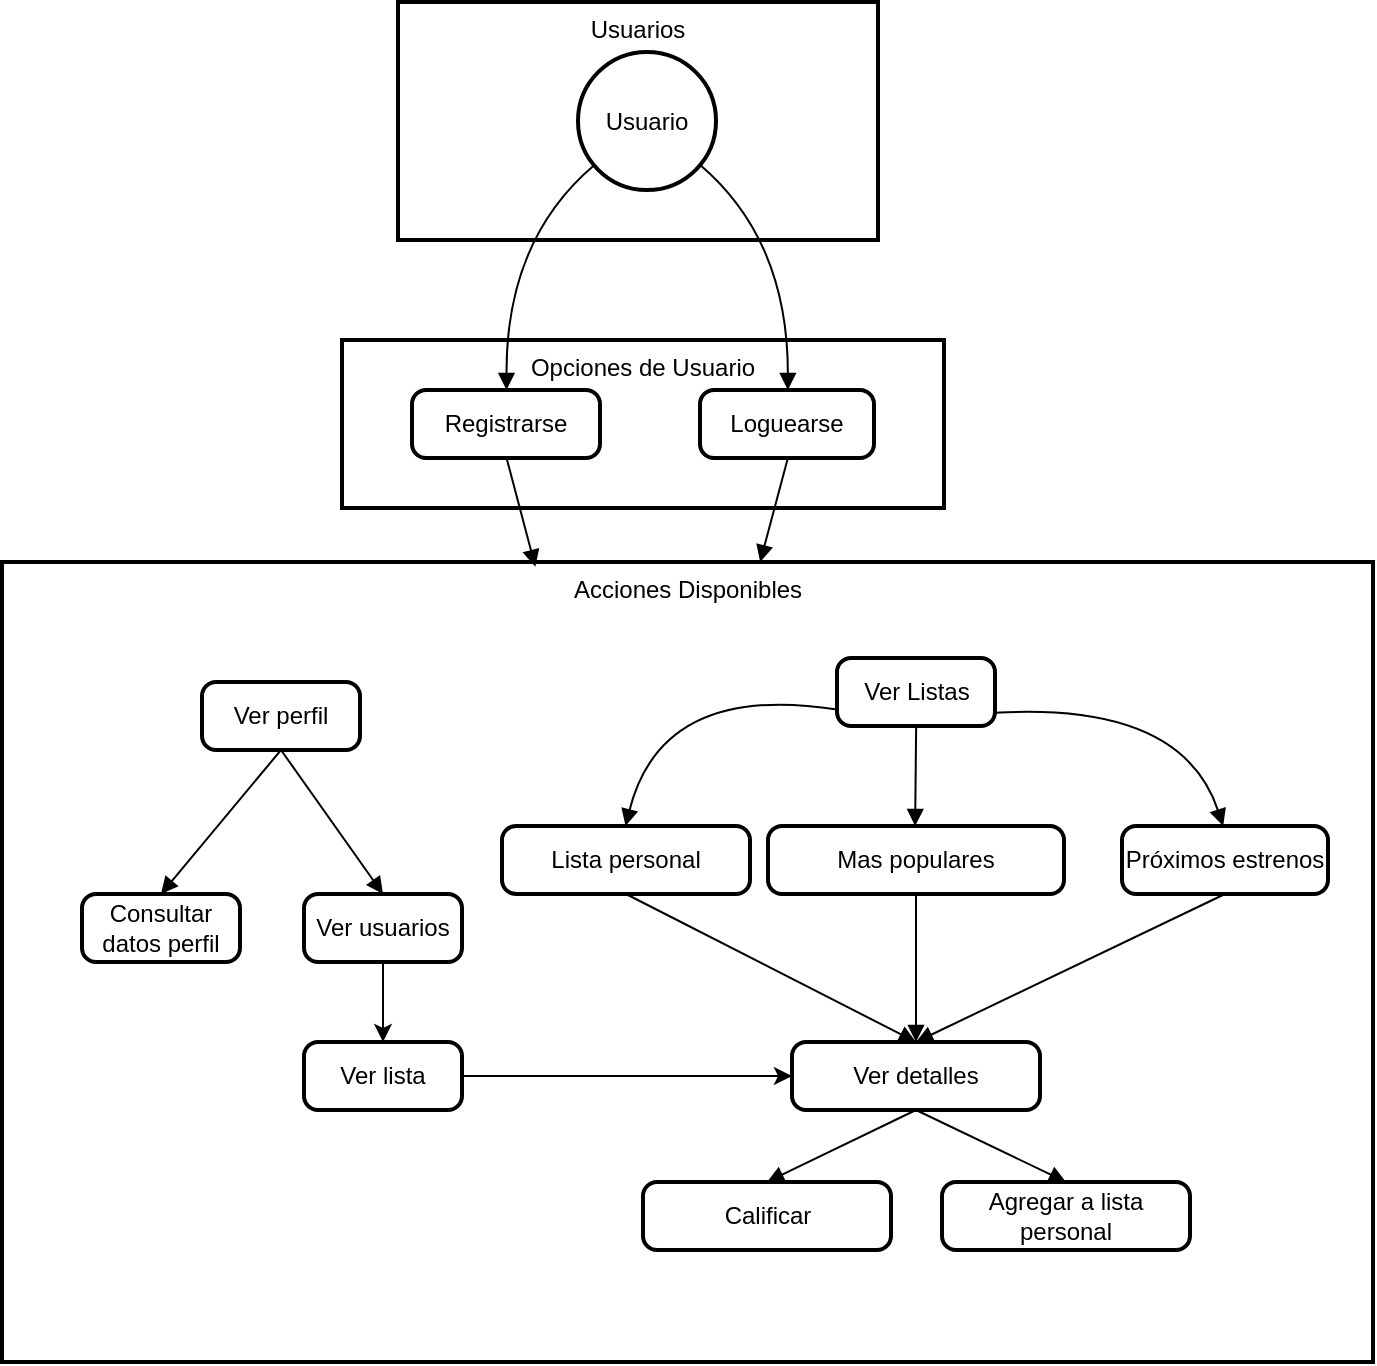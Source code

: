 <mxfile version="24.3.0" type="device">
  <diagram name="Página-1" id="PfxU_SR6izgqUmBxl7jM">
    <mxGraphModel dx="2261" dy="1949" grid="1" gridSize="10" guides="1" tooltips="1" connect="1" arrows="1" fold="1" page="1" pageScale="1" pageWidth="827" pageHeight="1169" math="0" shadow="0">
      <root>
        <mxCell id="0" />
        <mxCell id="1" parent="0" />
        <mxCell id="2" value="Acciones Disponibles" style="whiteSpace=wrap;strokeWidth=2;verticalAlign=top;" parent="1" vertex="1">
          <mxGeometry x="-756" y="-850" width="685.5" height="400" as="geometry" />
        </mxCell>
        <mxCell id="3" value="Ver Listas" style="rounded=1;absoluteArcSize=1;arcSize=14;whiteSpace=wrap;strokeWidth=2;" parent="1" vertex="1">
          <mxGeometry x="-338.5" y="-802" width="79" height="34" as="geometry" />
        </mxCell>
        <mxCell id="4" value="Lista personal" style="rounded=1;absoluteArcSize=1;arcSize=14;whiteSpace=wrap;strokeWidth=2;" parent="1" vertex="1">
          <mxGeometry x="-506" y="-718" width="124" height="34" as="geometry" />
        </mxCell>
        <mxCell id="5" value="Mas populares" style="rounded=1;absoluteArcSize=1;arcSize=14;whiteSpace=wrap;strokeWidth=2;" parent="1" vertex="1">
          <mxGeometry x="-373" y="-718" width="148" height="34" as="geometry" />
        </mxCell>
        <mxCell id="6" value="Próximos estrenos" style="rounded=1;absoluteArcSize=1;arcSize=14;whiteSpace=wrap;strokeWidth=2;" parent="1" vertex="1">
          <mxGeometry x="-196" y="-718" width="103" height="34" as="geometry" />
        </mxCell>
        <mxCell id="7" value="Opciones de Usuario" style="whiteSpace=wrap;strokeWidth=2;verticalAlign=top;" parent="1" vertex="1">
          <mxGeometry x="-586" y="-961" width="301" height="84" as="geometry" />
        </mxCell>
        <mxCell id="8" value="Registrarse" style="rounded=1;absoluteArcSize=1;arcSize=14;whiteSpace=wrap;strokeWidth=2;" parent="1" vertex="1">
          <mxGeometry x="-551" y="-936" width="94" height="34" as="geometry" />
        </mxCell>
        <mxCell id="9" value="Loguearse" style="rounded=1;absoluteArcSize=1;arcSize=14;whiteSpace=wrap;strokeWidth=2;" parent="1" vertex="1">
          <mxGeometry x="-407" y="-936" width="87" height="34" as="geometry" />
        </mxCell>
        <mxCell id="10" value="Usuarios" style="whiteSpace=wrap;strokeWidth=2;verticalAlign=top;" parent="1" vertex="1">
          <mxGeometry x="-558" y="-1130" width="240" height="119" as="geometry" />
        </mxCell>
        <mxCell id="11" value="Usuario" style="ellipse;aspect=fixed;strokeWidth=2;whiteSpace=wrap;" parent="1" vertex="1">
          <mxGeometry x="-468" y="-1105" width="69" height="69" as="geometry" />
        </mxCell>
        <mxCell id="12" value="" style="curved=1;startArrow=none;endArrow=block;exitX=0.003;exitY=0.919;entryX=0.503;entryY=-0.006;" parent="1" source="11" target="8" edge="1">
          <mxGeometry relative="1" as="geometry">
            <Array as="points">
              <mxPoint x="-504" y="-1011" />
            </Array>
          </mxGeometry>
        </mxCell>
        <mxCell id="13" value="" style="curved=1;startArrow=none;endArrow=block;exitX=1.0;exitY=0.919;entryX=0.505;entryY=-0.006;" parent="1" source="11" target="9" edge="1">
          <mxGeometry relative="1" as="geometry">
            <Array as="points">
              <mxPoint x="-363" y="-1011" />
            </Array>
          </mxGeometry>
        </mxCell>
        <mxCell id="14" value="" style="startArrow=none;endArrow=block;exitX=0.503;exitY=0.994;entryX=0.389;entryY=0.006;entryDx=0;entryDy=0;entryPerimeter=0;" parent="1" source="8" target="2" edge="1">
          <mxGeometry relative="1" as="geometry" />
        </mxCell>
        <mxCell id="15" value="" style="startArrow=none;endArrow=block;exitX=0.505;exitY=0.994;entryX=0.553;entryY=0;entryDx=0;entryDy=0;entryPerimeter=0;" parent="1" source="9" target="2" edge="1">
          <mxGeometry relative="1" as="geometry" />
        </mxCell>
        <mxCell id="16" value="" style="startArrow=none;endArrow=block;exitX=0.004;exitY=0.755;entryX=0.498;entryY=-0.006;rounded=0;curved=1;" parent="1" source="3" target="4" edge="1">
          <mxGeometry relative="1" as="geometry">
            <Array as="points">
              <mxPoint x="-426" y="-790" />
            </Array>
          </mxGeometry>
        </mxCell>
        <mxCell id="17" value="" style="curved=1;startArrow=none;endArrow=block;exitX=0.501;exitY=0.994;entryX=0.497;entryY=-0.006;" parent="1" source="3" target="5" edge="1">
          <mxGeometry relative="1" as="geometry">
            <Array as="points" />
          </mxGeometry>
        </mxCell>
        <mxCell id="18" value="" style="curved=1;startArrow=none;endArrow=block;exitX=0.999;exitY=0.806;entryX=0.491;entryY=-0.006;" parent="1" source="3" target="6" edge="1">
          <mxGeometry relative="1" as="geometry">
            <Array as="points">
              <mxPoint x="-166" y="-780" />
            </Array>
          </mxGeometry>
        </mxCell>
        <mxCell id="z84m68vEmCcqaCNKbEng-18" value="Ver detalles" style="rounded=1;absoluteArcSize=1;arcSize=14;whiteSpace=wrap;strokeWidth=2;" parent="1" vertex="1">
          <mxGeometry x="-361" y="-610" width="124" height="34" as="geometry" />
        </mxCell>
        <mxCell id="z84m68vEmCcqaCNKbEng-20" value="" style="curved=1;startArrow=none;endArrow=block;exitX=0.5;exitY=1;entryX=0.5;entryY=0;exitDx=0;exitDy=0;entryDx=0;entryDy=0;" parent="1" source="5" target="z84m68vEmCcqaCNKbEng-18" edge="1">
          <mxGeometry relative="1" as="geometry">
            <Array as="points" />
            <mxPoint x="-363" y="-758" as="sourcePoint" />
            <mxPoint x="-364" y="-708" as="targetPoint" />
          </mxGeometry>
        </mxCell>
        <mxCell id="z84m68vEmCcqaCNKbEng-21" value="Calificar" style="rounded=1;absoluteArcSize=1;arcSize=14;whiteSpace=wrap;strokeWidth=2;" parent="1" vertex="1">
          <mxGeometry x="-435.5" y="-540" width="124" height="34" as="geometry" />
        </mxCell>
        <mxCell id="z84m68vEmCcqaCNKbEng-22" value="Agregar a lista personal" style="rounded=1;absoluteArcSize=1;arcSize=14;whiteSpace=wrap;strokeWidth=2;" parent="1" vertex="1">
          <mxGeometry x="-286" y="-540" width="124" height="34" as="geometry" />
        </mxCell>
        <mxCell id="z84m68vEmCcqaCNKbEng-23" value="" style="curved=1;startArrow=none;endArrow=block;exitX=0.5;exitY=1;entryX=0.5;entryY=0;exitDx=0;exitDy=0;entryDx=0;entryDy=0;" parent="1" source="6" target="z84m68vEmCcqaCNKbEng-18" edge="1">
          <mxGeometry relative="1" as="geometry">
            <Array as="points" />
            <mxPoint x="-363" y="-674" as="sourcePoint" />
            <mxPoint x="-262" y="-610" as="targetPoint" />
          </mxGeometry>
        </mxCell>
        <mxCell id="z84m68vEmCcqaCNKbEng-24" value="" style="curved=1;startArrow=none;endArrow=block;exitX=0.5;exitY=1;entryX=0.5;entryY=0;exitDx=0;exitDy=0;entryDx=0;entryDy=0;" parent="1" source="z84m68vEmCcqaCNKbEng-18" target="z84m68vEmCcqaCNKbEng-21" edge="1">
          <mxGeometry relative="1" as="geometry">
            <Array as="points" />
            <mxPoint x="-353" y="-664" as="sourcePoint" />
            <mxPoint x="-252" y="-600" as="targetPoint" />
          </mxGeometry>
        </mxCell>
        <mxCell id="z84m68vEmCcqaCNKbEng-25" value="" style="curved=1;startArrow=none;endArrow=block;exitX=0.5;exitY=1;entryX=0.5;entryY=0;exitDx=0;exitDy=0;entryDx=0;entryDy=0;" parent="1" source="z84m68vEmCcqaCNKbEng-18" target="z84m68vEmCcqaCNKbEng-22" edge="1">
          <mxGeometry relative="1" as="geometry">
            <Array as="points" />
            <mxPoint x="-343" y="-654" as="sourcePoint" />
            <mxPoint x="-242" y="-590" as="targetPoint" />
          </mxGeometry>
        </mxCell>
        <mxCell id="z84m68vEmCcqaCNKbEng-26" value="" style="curved=1;startArrow=none;endArrow=block;exitX=0.5;exitY=1;entryX=0.5;entryY=0;exitDx=0;exitDy=0;entryDx=0;entryDy=0;" parent="1" source="4" target="z84m68vEmCcqaCNKbEng-18" edge="1">
          <mxGeometry relative="1" as="geometry">
            <Array as="points" />
            <mxPoint x="-363" y="-674" as="sourcePoint" />
            <mxPoint x="-365" y="-610" as="targetPoint" />
          </mxGeometry>
        </mxCell>
        <mxCell id="z84m68vEmCcqaCNKbEng-28" value="Ver perfil" style="rounded=1;absoluteArcSize=1;arcSize=14;whiteSpace=wrap;strokeWidth=2;" parent="1" vertex="1">
          <mxGeometry x="-656" y="-790" width="79" height="34" as="geometry" />
        </mxCell>
        <mxCell id="z84m68vEmCcqaCNKbEng-29" value="Consultar datos perfil" style="rounded=1;absoluteArcSize=1;arcSize=14;whiteSpace=wrap;strokeWidth=2;" parent="1" vertex="1">
          <mxGeometry x="-716" y="-684" width="79" height="34" as="geometry" />
        </mxCell>
        <mxCell id="z84m68vEmCcqaCNKbEng-35" style="edgeStyle=orthogonalEdgeStyle;rounded=0;orthogonalLoop=1;jettySize=auto;html=1;exitX=0.5;exitY=1;exitDx=0;exitDy=0;entryX=0.5;entryY=0;entryDx=0;entryDy=0;" parent="1" source="z84m68vEmCcqaCNKbEng-30" target="z84m68vEmCcqaCNKbEng-34" edge="1">
          <mxGeometry relative="1" as="geometry" />
        </mxCell>
        <mxCell id="z84m68vEmCcqaCNKbEng-30" value="Ver usuarios" style="rounded=1;absoluteArcSize=1;arcSize=14;whiteSpace=wrap;strokeWidth=2;" parent="1" vertex="1">
          <mxGeometry x="-605" y="-684" width="79" height="34" as="geometry" />
        </mxCell>
        <mxCell id="z84m68vEmCcqaCNKbEng-32" value="" style="startArrow=none;endArrow=block;exitX=0.5;exitY=1;entryX=0.5;entryY=0;entryDx=0;entryDy=0;exitDx=0;exitDy=0;" parent="1" source="z84m68vEmCcqaCNKbEng-28" target="z84m68vEmCcqaCNKbEng-29" edge="1">
          <mxGeometry relative="1" as="geometry">
            <mxPoint x="-494" y="-892" as="sourcePoint" />
            <mxPoint x="-479" y="-837" as="targetPoint" />
          </mxGeometry>
        </mxCell>
        <mxCell id="z84m68vEmCcqaCNKbEng-33" value="" style="startArrow=none;endArrow=block;exitX=0.5;exitY=1;entryX=0.5;entryY=0;entryDx=0;entryDy=0;exitDx=0;exitDy=0;" parent="1" source="z84m68vEmCcqaCNKbEng-28" target="z84m68vEmCcqaCNKbEng-30" edge="1">
          <mxGeometry relative="1" as="geometry">
            <mxPoint x="-484" y="-882" as="sourcePoint" />
            <mxPoint x="-469" y="-827" as="targetPoint" />
          </mxGeometry>
        </mxCell>
        <mxCell id="z84m68vEmCcqaCNKbEng-34" value="Ver lista" style="rounded=1;absoluteArcSize=1;arcSize=14;whiteSpace=wrap;strokeWidth=2;" parent="1" vertex="1">
          <mxGeometry x="-605" y="-610" width="79" height="34" as="geometry" />
        </mxCell>
        <mxCell id="6egKmJVMOIShGPqOh0Qh-18" style="rounded=0;orthogonalLoop=1;jettySize=auto;html=1;exitX=1;exitY=0.5;exitDx=0;exitDy=0;entryX=0;entryY=0.5;entryDx=0;entryDy=0;" edge="1" parent="1" source="z84m68vEmCcqaCNKbEng-34" target="z84m68vEmCcqaCNKbEng-18">
          <mxGeometry relative="1" as="geometry">
            <mxPoint x="-555" y="-640" as="sourcePoint" />
            <mxPoint x="-555" y="-592" as="targetPoint" />
          </mxGeometry>
        </mxCell>
      </root>
    </mxGraphModel>
  </diagram>
</mxfile>
